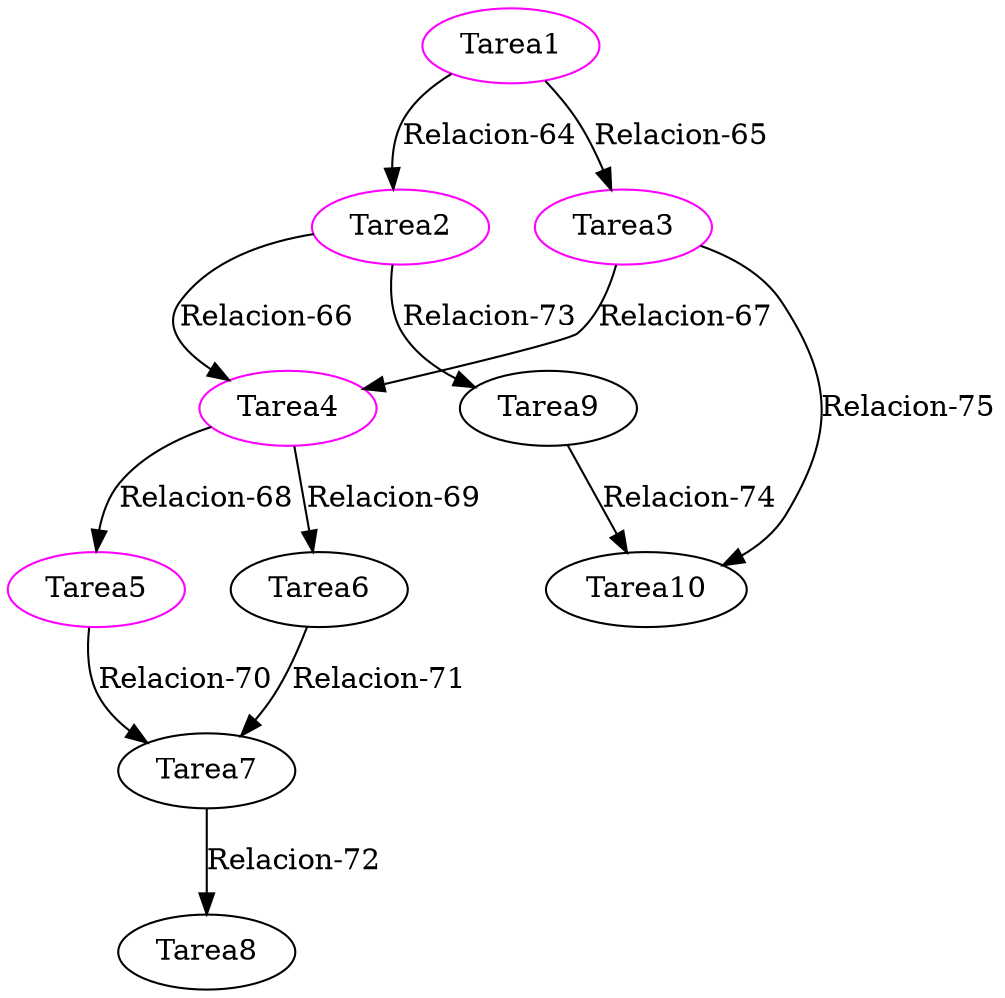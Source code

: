 strict digraph G {
  1 [ color="magenta" label="Tarea1" ];
  2 [ color="magenta" label="Tarea2" ];
  3 [ color="magenta" label="Tarea3" ];
  4 [ color="magenta" label="Tarea4" ];
  5 [ color="magenta" label="Tarea5" ];
  6 [ color="black" label="Tarea6" ];
  7 [ color="black" label="Tarea7" ];
  8 [ color="black" label="Tarea8" ];
  9 [ color="black" label="Tarea9" ];
  10 [ color="black" label="Tarea10" ];
  1 -> 2 [ color="black" label="Relacion-64" ];
  1 -> 3 [ color="black" label="Relacion-65" ];
  2 -> 4 [ color="black" label="Relacion-66" ];
  3 -> 4 [ color="black" label="Relacion-67" ];
  4 -> 5 [ color="black" label="Relacion-68" ];
  4 -> 6 [ color="black" label="Relacion-69" ];
  5 -> 7 [ color="black" label="Relacion-70" ];
  6 -> 7 [ color="black" label="Relacion-71" ];
  7 -> 8 [ color="black" label="Relacion-72" ];
  2 -> 9 [ color="black" label="Relacion-73" ];
  9 -> 10 [ color="black" label="Relacion-74" ];
  3 -> 10 [ color="black" label="Relacion-75" ];
}
